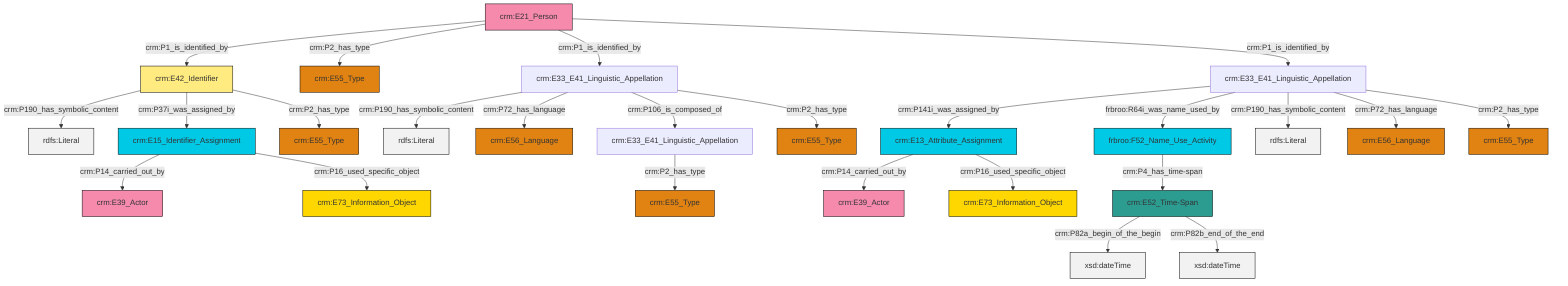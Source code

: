 graph TD
classDef Literal fill:#f2f2f2,stroke:#000000;
classDef CRM_Entity fill:#FFFFFF,stroke:#000000;
classDef Temporal_Entity fill:#00C9E6, stroke:#000000;
classDef Type fill:#E18312, stroke:#000000;
classDef Time-Span fill:#2C9C91, stroke:#000000;
classDef Appellation fill:#FFEB7F, stroke:#000000;
classDef Place fill:#008836, stroke:#000000;
classDef Persistent_Item fill:#B266B2, stroke:#000000;
classDef Conceptual_Object fill:#FFD700, stroke:#000000;
classDef Physical_Thing fill:#D2B48C, stroke:#000000;
classDef Actor fill:#f58aad, stroke:#000000;
classDef PC_Classes fill:#4ce600, stroke:#000000;
classDef Multi fill:#cccccc,stroke:#000000;

4["crm:E13_Attribute_Assignment"]:::Temporal_Entity -->|crm:P14_carried_out_by| 5["crm:E39_Actor"]:::Actor
6["crm:E15_Identifier_Assignment"]:::Temporal_Entity -->|crm:P14_carried_out_by| 7["crm:E39_Actor"]:::Actor
8["crm:E42_Identifier"]:::Appellation -->|crm:P190_has_symbolic_content| 9[rdfs:Literal]:::Literal
8["crm:E42_Identifier"]:::Appellation -->|crm:P37i_was_assigned_by| 6["crm:E15_Identifier_Assignment"]:::Temporal_Entity
10["crm:E33_E41_Linguistic_Appellation"]:::Default -->|crm:P141i_was_assigned_by| 4["crm:E13_Attribute_Assignment"]:::Temporal_Entity
10["crm:E33_E41_Linguistic_Appellation"]:::Default -->|frbroo:R64i_was_name_used_by| 17["frbroo:F52_Name_Use_Activity"]:::Temporal_Entity
18["crm:E33_E41_Linguistic_Appellation"]:::Default -->|crm:P190_has_symbolic_content| 19[rdfs:Literal]:::Literal
10["crm:E33_E41_Linguistic_Appellation"]:::Default -->|crm:P190_has_symbolic_content| 20[rdfs:Literal]:::Literal
17["frbroo:F52_Name_Use_Activity"]:::Temporal_Entity -->|crm:P4_has_time-span| 11["crm:E52_Time-Span"]:::Time-Span
2["crm:E21_Person"]:::Actor -->|crm:P1_is_identified_by| 8["crm:E42_Identifier"]:::Appellation
10["crm:E33_E41_Linguistic_Appellation"]:::Default -->|crm:P72_has_language| 26["crm:E56_Language"]:::Type
28["crm:E33_E41_Linguistic_Appellation"]:::Default -->|crm:P2_has_type| 23["crm:E55_Type"]:::Type
6["crm:E15_Identifier_Assignment"]:::Temporal_Entity -->|crm:P16_used_specific_object| 29["crm:E73_Information_Object"]:::Conceptual_Object
18["crm:E33_E41_Linguistic_Appellation"]:::Default -->|crm:P72_has_language| 13["crm:E56_Language"]:::Type
18["crm:E33_E41_Linguistic_Appellation"]:::Default -->|crm:P106_is_composed_of| 28["crm:E33_E41_Linguistic_Appellation"]:::Default
11["crm:E52_Time-Span"]:::Time-Span -->|crm:P82a_begin_of_the_begin| 32[xsd:dateTime]:::Literal
11["crm:E52_Time-Span"]:::Time-Span -->|crm:P82b_end_of_the_end| 35[xsd:dateTime]:::Literal
2["crm:E21_Person"]:::Actor -->|crm:P2_has_type| 15["crm:E55_Type"]:::Type
18["crm:E33_E41_Linguistic_Appellation"]:::Default -->|crm:P2_has_type| 0["crm:E55_Type"]:::Type
2["crm:E21_Person"]:::Actor -->|crm:P1_is_identified_by| 18["crm:E33_E41_Linguistic_Appellation"]:::Default
10["crm:E33_E41_Linguistic_Appellation"]:::Default -->|crm:P2_has_type| 30["crm:E55_Type"]:::Type
8["crm:E42_Identifier"]:::Appellation -->|crm:P2_has_type| 21["crm:E55_Type"]:::Type
2["crm:E21_Person"]:::Actor -->|crm:P1_is_identified_by| 10["crm:E33_E41_Linguistic_Appellation"]:::Default
4["crm:E13_Attribute_Assignment"]:::Temporal_Entity -->|crm:P16_used_specific_object| 33["crm:E73_Information_Object"]:::Conceptual_Object